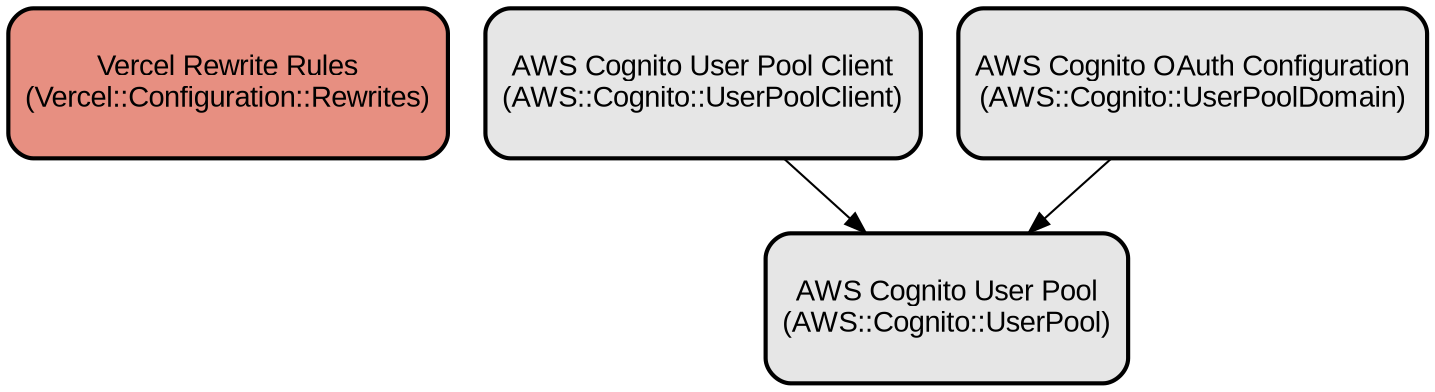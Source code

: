 digraph INFRA {
  node [ color = "black", fillcolor = "#E6E6E6", height =1, style = "filled,bold,rounded", fontname = "Arial" ];
  "Vercel Rewrite Rules" [ label = "Vercel Rewrite Rules
(Vercel::Configuration::Rewrites)", shape =rectangle, fillcolor = "#E78F81" ];
  "AWS Cognito User Pool" [ label = "AWS Cognito User Pool
(AWS::Cognito::UserPool)", shape =rectangle ];
  "AWS Cognito User Pool Client" [ label = "AWS Cognito User Pool Client
(AWS::Cognito::UserPoolClient)", shape =rectangle ];
  "AWS Cognito OAuth Configuration" [ label = "AWS Cognito OAuth Configuration
(AWS::Cognito::UserPoolDomain)", shape =rectangle ];
  "AWS Cognito User Pool Client" -> "AWS Cognito User Pool";
  "AWS Cognito OAuth Configuration" -> "AWS Cognito User Pool";
}
